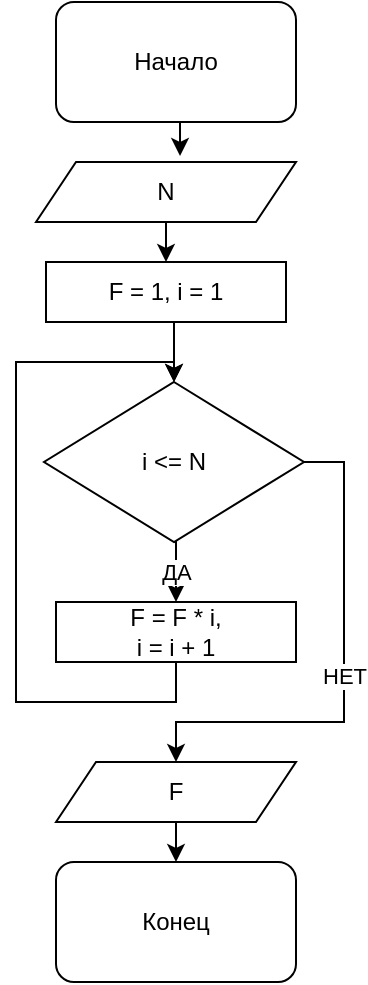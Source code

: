 <mxfile version="21.3.0" type="device">
  <diagram id="lBI4KYmhpxZiAc0sEI8y" name="Страница 1">
    <mxGraphModel dx="906" dy="517" grid="1" gridSize="10" guides="1" tooltips="1" connect="1" arrows="1" fold="1" page="1" pageScale="1" pageWidth="827" pageHeight="1169" math="0" shadow="0">
      <root>
        <mxCell id="0" />
        <mxCell id="1" parent="0" />
        <mxCell id="5_MQZ1EdT_ALb49QIvzY-10" style="edgeStyle=orthogonalEdgeStyle;rounded=0;orthogonalLoop=1;jettySize=auto;html=1;exitX=0.5;exitY=1;exitDx=0;exitDy=0;entryX=0.554;entryY=-0.1;entryDx=0;entryDy=0;entryPerimeter=0;" edge="1" parent="1" source="5_MQZ1EdT_ALb49QIvzY-1" target="5_MQZ1EdT_ALb49QIvzY-3">
          <mxGeometry relative="1" as="geometry" />
        </mxCell>
        <mxCell id="5_MQZ1EdT_ALb49QIvzY-1" value="Начало" style="rounded=1;whiteSpace=wrap;html=1;" vertex="1" parent="1">
          <mxGeometry x="340" y="30" width="120" height="60" as="geometry" />
        </mxCell>
        <mxCell id="5_MQZ1EdT_ALb49QIvzY-2" value="Конец" style="rounded=1;whiteSpace=wrap;html=1;" vertex="1" parent="1">
          <mxGeometry x="340" y="460" width="120" height="60" as="geometry" />
        </mxCell>
        <mxCell id="5_MQZ1EdT_ALb49QIvzY-11" style="edgeStyle=orthogonalEdgeStyle;rounded=0;orthogonalLoop=1;jettySize=auto;html=1;exitX=0.5;exitY=1;exitDx=0;exitDy=0;entryX=0.5;entryY=0;entryDx=0;entryDy=0;" edge="1" parent="1" source="5_MQZ1EdT_ALb49QIvzY-3" target="5_MQZ1EdT_ALb49QIvzY-4">
          <mxGeometry relative="1" as="geometry" />
        </mxCell>
        <mxCell id="5_MQZ1EdT_ALb49QIvzY-3" value="N" style="shape=parallelogram;perimeter=parallelogramPerimeter;whiteSpace=wrap;html=1;fixedSize=1;" vertex="1" parent="1">
          <mxGeometry x="330" y="110" width="130" height="30" as="geometry" />
        </mxCell>
        <mxCell id="5_MQZ1EdT_ALb49QIvzY-12" style="edgeStyle=orthogonalEdgeStyle;rounded=0;orthogonalLoop=1;jettySize=auto;html=1;exitX=0.5;exitY=1;exitDx=0;exitDy=0;entryX=0.5;entryY=0;entryDx=0;entryDy=0;" edge="1" parent="1" source="5_MQZ1EdT_ALb49QIvzY-4" target="5_MQZ1EdT_ALb49QIvzY-5">
          <mxGeometry relative="1" as="geometry" />
        </mxCell>
        <mxCell id="5_MQZ1EdT_ALb49QIvzY-4" value="F = 1, i = 1" style="rounded=0;whiteSpace=wrap;html=1;" vertex="1" parent="1">
          <mxGeometry x="335" y="160" width="120" height="30" as="geometry" />
        </mxCell>
        <mxCell id="5_MQZ1EdT_ALb49QIvzY-24" value="ДА" style="edgeStyle=orthogonalEdgeStyle;rounded=0;orthogonalLoop=1;jettySize=auto;html=1;exitX=0.5;exitY=1;exitDx=0;exitDy=0;entryX=0.5;entryY=0;entryDx=0;entryDy=0;" edge="1" parent="1" source="5_MQZ1EdT_ALb49QIvzY-5" target="5_MQZ1EdT_ALb49QIvzY-19">
          <mxGeometry relative="1" as="geometry" />
        </mxCell>
        <mxCell id="5_MQZ1EdT_ALb49QIvzY-34" value="НЕТ" style="edgeStyle=orthogonalEdgeStyle;rounded=0;orthogonalLoop=1;jettySize=auto;html=1;exitX=1;exitY=0.5;exitDx=0;exitDy=0;entryX=0.5;entryY=0;entryDx=0;entryDy=0;" edge="1" parent="1" source="5_MQZ1EdT_ALb49QIvzY-5" target="5_MQZ1EdT_ALb49QIvzY-9">
          <mxGeometry relative="1" as="geometry">
            <Array as="points">
              <mxPoint x="484" y="260" />
              <mxPoint x="484" y="390" />
              <mxPoint x="400" y="390" />
            </Array>
          </mxGeometry>
        </mxCell>
        <mxCell id="5_MQZ1EdT_ALb49QIvzY-5" value="i &amp;lt;= N" style="rhombus;whiteSpace=wrap;html=1;" vertex="1" parent="1">
          <mxGeometry x="334" y="220" width="130" height="80" as="geometry" />
        </mxCell>
        <mxCell id="5_MQZ1EdT_ALb49QIvzY-15" style="edgeStyle=orthogonalEdgeStyle;rounded=0;orthogonalLoop=1;jettySize=auto;html=1;exitX=0.5;exitY=1;exitDx=0;exitDy=0;entryX=0.5;entryY=0;entryDx=0;entryDy=0;" edge="1" parent="1" source="5_MQZ1EdT_ALb49QIvzY-9" target="5_MQZ1EdT_ALb49QIvzY-2">
          <mxGeometry relative="1" as="geometry" />
        </mxCell>
        <mxCell id="5_MQZ1EdT_ALb49QIvzY-9" value="F" style="shape=parallelogram;perimeter=parallelogramPerimeter;whiteSpace=wrap;html=1;fixedSize=1;" vertex="1" parent="1">
          <mxGeometry x="340" y="410" width="120" height="30" as="geometry" />
        </mxCell>
        <mxCell id="5_MQZ1EdT_ALb49QIvzY-33" style="edgeStyle=orthogonalEdgeStyle;rounded=0;orthogonalLoop=1;jettySize=auto;html=1;exitX=0.5;exitY=1;exitDx=0;exitDy=0;entryX=0.5;entryY=0;entryDx=0;entryDy=0;" edge="1" parent="1" source="5_MQZ1EdT_ALb49QIvzY-19" target="5_MQZ1EdT_ALb49QIvzY-5">
          <mxGeometry relative="1" as="geometry">
            <Array as="points">
              <mxPoint x="400" y="380" />
              <mxPoint x="320" y="380" />
              <mxPoint x="320" y="210" />
              <mxPoint x="399" y="210" />
            </Array>
          </mxGeometry>
        </mxCell>
        <mxCell id="5_MQZ1EdT_ALb49QIvzY-19" value="F = F * i,&lt;br&gt;i = i + 1" style="rounded=0;whiteSpace=wrap;html=1;" vertex="1" parent="1">
          <mxGeometry x="340" y="330" width="120" height="30" as="geometry" />
        </mxCell>
      </root>
    </mxGraphModel>
  </diagram>
</mxfile>
